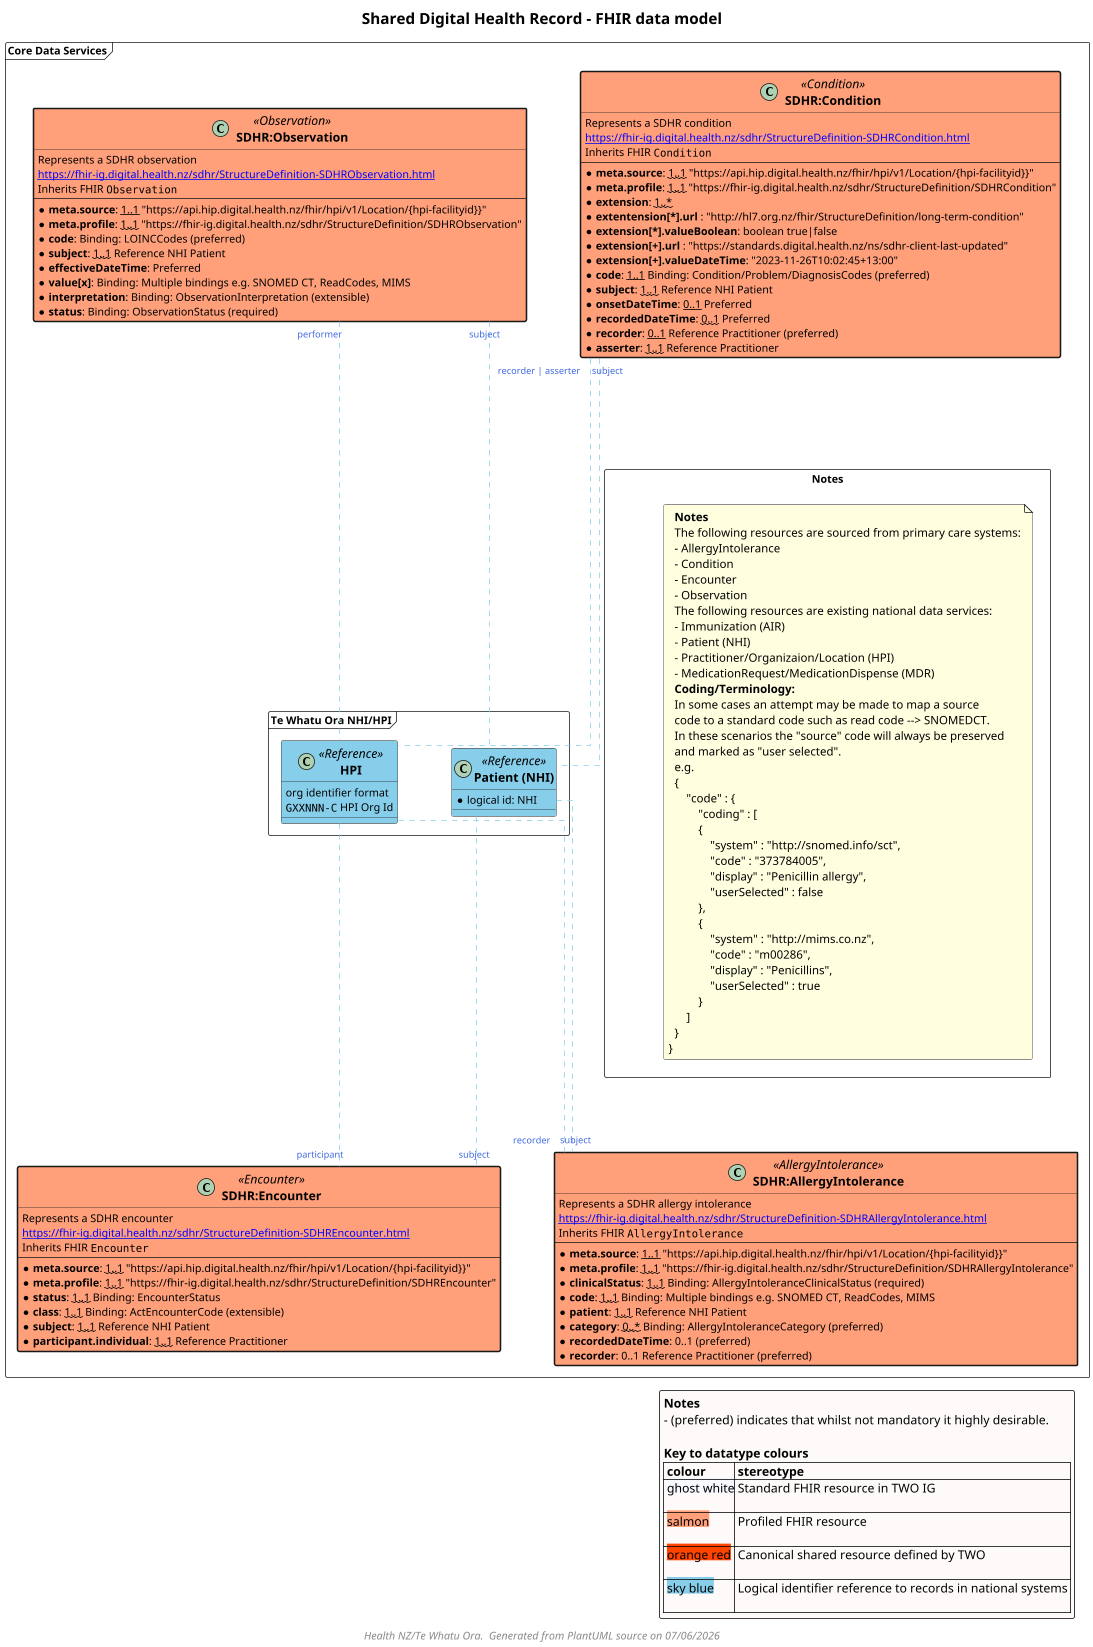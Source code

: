 @startuml

skinparam dpi 100 
scale max 350 width

skinparam ActivityDiamondBackgroundColor #RoyalBlue
skinparam ArrowColor #RoyalBlue   
skinparam ArrowFontColor #RoyalBlue   
skinparam ArrowFontSize 12
skinparam ArrowMessageAlignment right
skinparam BoxPadding 10
skinparam ClassFontSize 16
skinparam ClassFontStyle bold
skinparam ClassStereotypeFontSize 16
skinparam dpi 300
skinparam FooterFontSize 14
skinparam FooterFontStyle italic
skinparam LegendBackgroundColor #Snow
skinparam LegendFontName Helvetica
skinparam LegendFontSize 16
skinparam linetype ortho
skinparam nodesep 70
skinparam NoteBackgroundColor #LightYellow
skinparam NoteFontSize 15
skinparam NoteTextAlignment left
skinparam ranksep 60
skinparam roundcorner 5
skinparam TitleFontSize 20



title "Shared Digital Health Record - FHIR data model"

frame "Core Data Services" as SDHRFrame {

class "SDHR:Encounter" as encounter <<Encounter>> #LightSalmon ##[bold] {
    Represents a SDHR encounter
    [[https://fhir-ig.digital.health.nz/sdhr/StructureDefinition-SDHREncounter.html]]
    Inherits FHIR ""Encounter""
    ----
    * **meta.source**: ~~1..1~~ "https://api.hip.digital.health.nz/fhir/hpi/v1/Location/{hpi-facilityid}}"
    * **meta.profile**: ~~1..1~~ "https://fhir-ig.digital.health.nz/sdhr/StructureDefinition/SDHREncounter"
    * **status**: ~~1..1~~ Binding: EncounterStatus [[[http://hl7.org/fhir/R4/valueset-encounter-status.html]]]
    * **class**: ~~1..1~~ Binding: ActEncounterCode (extensible) [[[http://terminology.hl7.org/5.5.0/ValueSet-v3-ActEncounterCode.html]]]
    * **subject**: ~~1..1~~ Reference NHI Patient
    * **participant.individual**: ~~1..1~~ Reference Practitioner
}

class "SDHR:Condition" as condition <<Condition>> #LightSalmon ##[bold] {
    Represents a SDHR condition
    [[https://fhir-ig.digital.health.nz/sdhr/StructureDefinition-SDHRCondition.html]]
    Inherits FHIR ""Condition""
    ----
    * **meta.source**: ~~1..1~~ "https://api.hip.digital.health.nz/fhir/hpi/v1/Location/{hpi-facilityid}}"
    * **meta.profile**: ~~1..1~~ "https://fhir-ig.digital.health.nz/sdhr/StructureDefinition/SDHRCondition"
    * **extension**: ~~1..*~~
    * **extentension[*].url** : "http://hl7.org.nz/fhir/StructureDefinition/long-term-condition"
    * **extension[*].valueBoolean**: boolean true|false
    * **extension[+].url** : "https://standards.digital.health.nz/ns/sdhr-client-last-updated"
    * **extension[+].valueDateTime**: "2023-11-26T10:02:45+13:00"
    * **code**: ~~1..1~~ Binding: Condition/Problem/DiagnosisCodes (preferred) [[[http://hl7.org/fhir/ValueSet/condition-code]]]
    * **subject**: ~~1..1~~ Reference NHI Patient
    * **onsetDateTime**: ~~0..1~~ Preferred
    * **recordedDateTime**: ~~0..1~~ Preferred
    * **recorder**: ~~0..1~~ Reference Practitioner (preferred)
    * **asserter**: ~~1..1~~ Reference Practitioner
}

class "SDHR:AllergyIntolerance" as allergyintolerance <<AllergyIntolerance>> #LightSalmon ##[bold] {
    Represents a SDHR allergy intolerance
    [[https://fhir-ig.digital.health.nz/sdhr/StructureDefinition-SDHRAllergyIntolerance.html]]
    Inherits FHIR ""AllergyIntolerance""
    ----
    * **meta.source**: ~~1..1~~ "https://api.hip.digital.health.nz/fhir/hpi/v1/Location/{hpi-facilityid}}"
    * **meta.profile**: ~~1..1~~ "https://fhir-ig.digital.health.nz/sdhr/StructureDefinition/SDHRAllergyIntolerance"
    * **clinicalStatus**: ~~1..1~~ Binding: AllergyIntoleranceClinicalStatus (required) [[[http://hl7.org/fhir/R4/valueset-allergyintolerance-clinical.html]]]
    * **code**: ~~1..1~~ Binding: Multiple bindings e.g. SNOMED CT, ReadCodes, MIMS
    * **patient**: ~~1..1~~ Reference NHI Patient
    * **category**: ~~0..*~~ Binding: AllergyIntoleranceCategory (preferred) [[[http://hl7.org/fhir/R4/valueset-allergy-intolerance-category.html]]]
    * **recordedDateTime**: 0..1 (preferred)
    * **recorder**: 0..1 Reference Practitioner (preferred)
}

class "SDHR:Observation" as observation <<Observation>> #LightSalmon ##[bold] {
    Represents a SDHR observation
    [[https://fhir-ig.digital.health.nz/sdhr/StructureDefinition-SDHRObservation.html]]
    Inherits FHIR ""Observation""
    ----
    * **meta.source**: ~~1..1~~ "https://api.hip.digital.health.nz/fhir/hpi/v1/Location/{hpi-facilityid}}"
    * **meta.profile**: ~~1..1~~ "https://fhir-ig.digital.health.nz/sdhr/StructureDefinition/SDHRObservation"
    * **code**: Binding: LOINCCodes (preferred) [[[http://hl7.org/fhir/ValueSet/observation-codes]]]
    * **subject**: ~~1..1~~ Reference NHI Patient
    * **effectiveDateTime**: Preferred
    * **value[x]**: Binding: Multiple bindings e.g. SNOMED CT, ReadCodes, MIMS
    * **interpretation**: Binding: ObservationInterpretation (extensible) [[[http://hl7.org/fhir/R4/valueset-observation-interpretation.html]]]
    * **status**: Binding: ObservationStatus (required) [[[http://hl7.org/fhir/R4/valueset-observation-status.html]]]
}


frame "Te Whatu Ora NHI/HPI" as NationalIdentifier {

  class "Patient (NHI)" as Patient <<Reference>> #SkyBlue {
    * logical id: NHI
  }

  class "HPI" as HPI <<Reference>> #SkyBlue {
    org identifier format
      ""GXXNNN-C"" HPI Org Id
  }

  Patient -[hidden]l- HPI
}

rectangle "Notes" as Notes {
    note as N1
    **Notes**
    The following resources are sourced from primary care systems:
    - AllergyIntolerance
    - Condition
    - Encounter
    - Observation
    The following resources are existing national data services:
    - Immunization (AIR)
    - Patient (NHI)
    - Practitioner/Organizaion/Location (HPI)
    - MedicationRequest/MedicationDispense (MDR)
    **Coding/Terminology:**
    In some cases an attempt may be made to map a source
    code to a standard code such as read code --> SNOMEDCT.
    In these scenarios the "source" code will always be preserved
    and marked as "user selected".
    e.g.
    {
        "code" : {
            "coding" : [
            {
                "system" : "http://snomed.info/sct",
                "code" : "373784005",
                "display" : "Penicillin allergy",
                "userSelected" : false
            },
            {
                "system" : "http://mims.co.nz",
                "code" : "m00286",
                "display" : "Penicillins",
                "userSelected" : true
            }
        ]
    }
  }
end note
}
}

' ********
' * Entities outside any frame are in other bounded contexts


' ********
' plantuml positioning

' ********
' * resource linkages

encounter "subject" -[#SkyBlue,dashed]up-- Patient
encounter "participant" -[#SkyBlue,dashed]up-- HPI
condition "subject" -[#SkyBlue,dashed]down-- Patient
condition "recorder | asserter" --[#SkyBlue,dashed]down-- HPI
allergyintolerance "subject" -[#SkyBlue,dashed]up-- Patient
allergyintolerance "recorder" -[#SkyBlue,dashed]up-- HPI
observation "subject" -[#SkyBlue,dashed]down-- Patient
observation "performer" --[#SkyBlue,dashed]down-- HPI
Notes -[hidden]left- Patient

'NationalIdentifier -[hidden]- SDHRFrame

legend right
  **Notes**
  - (preferred) indicates that whilst not mandatory it highly desirable.
  '- Arrows show direction of FHIR reference.
  '- Solid/open bullets indicate mandatory/optional data elements.

  **Key to datatype colours**
  |= colour |= stereotype |
  | <back:#GhostWhite>ghost white\n | Standard FHIR resource in TWO IG |
  | <back:#LightSalmon>salmon\n | Profiled FHIR resource |
  | <back:#OrangeRed>orange red\n | Canonical shared resource defined by TWO |
  | <back:#SkyBlue>sky blue\n| Logical identifier reference to records in national systems |
endlegend

footer "Health NZ/Te Whatu Ora.  Generated from PlantUML source on %date('dd/MM/yyyy')"

@enduml